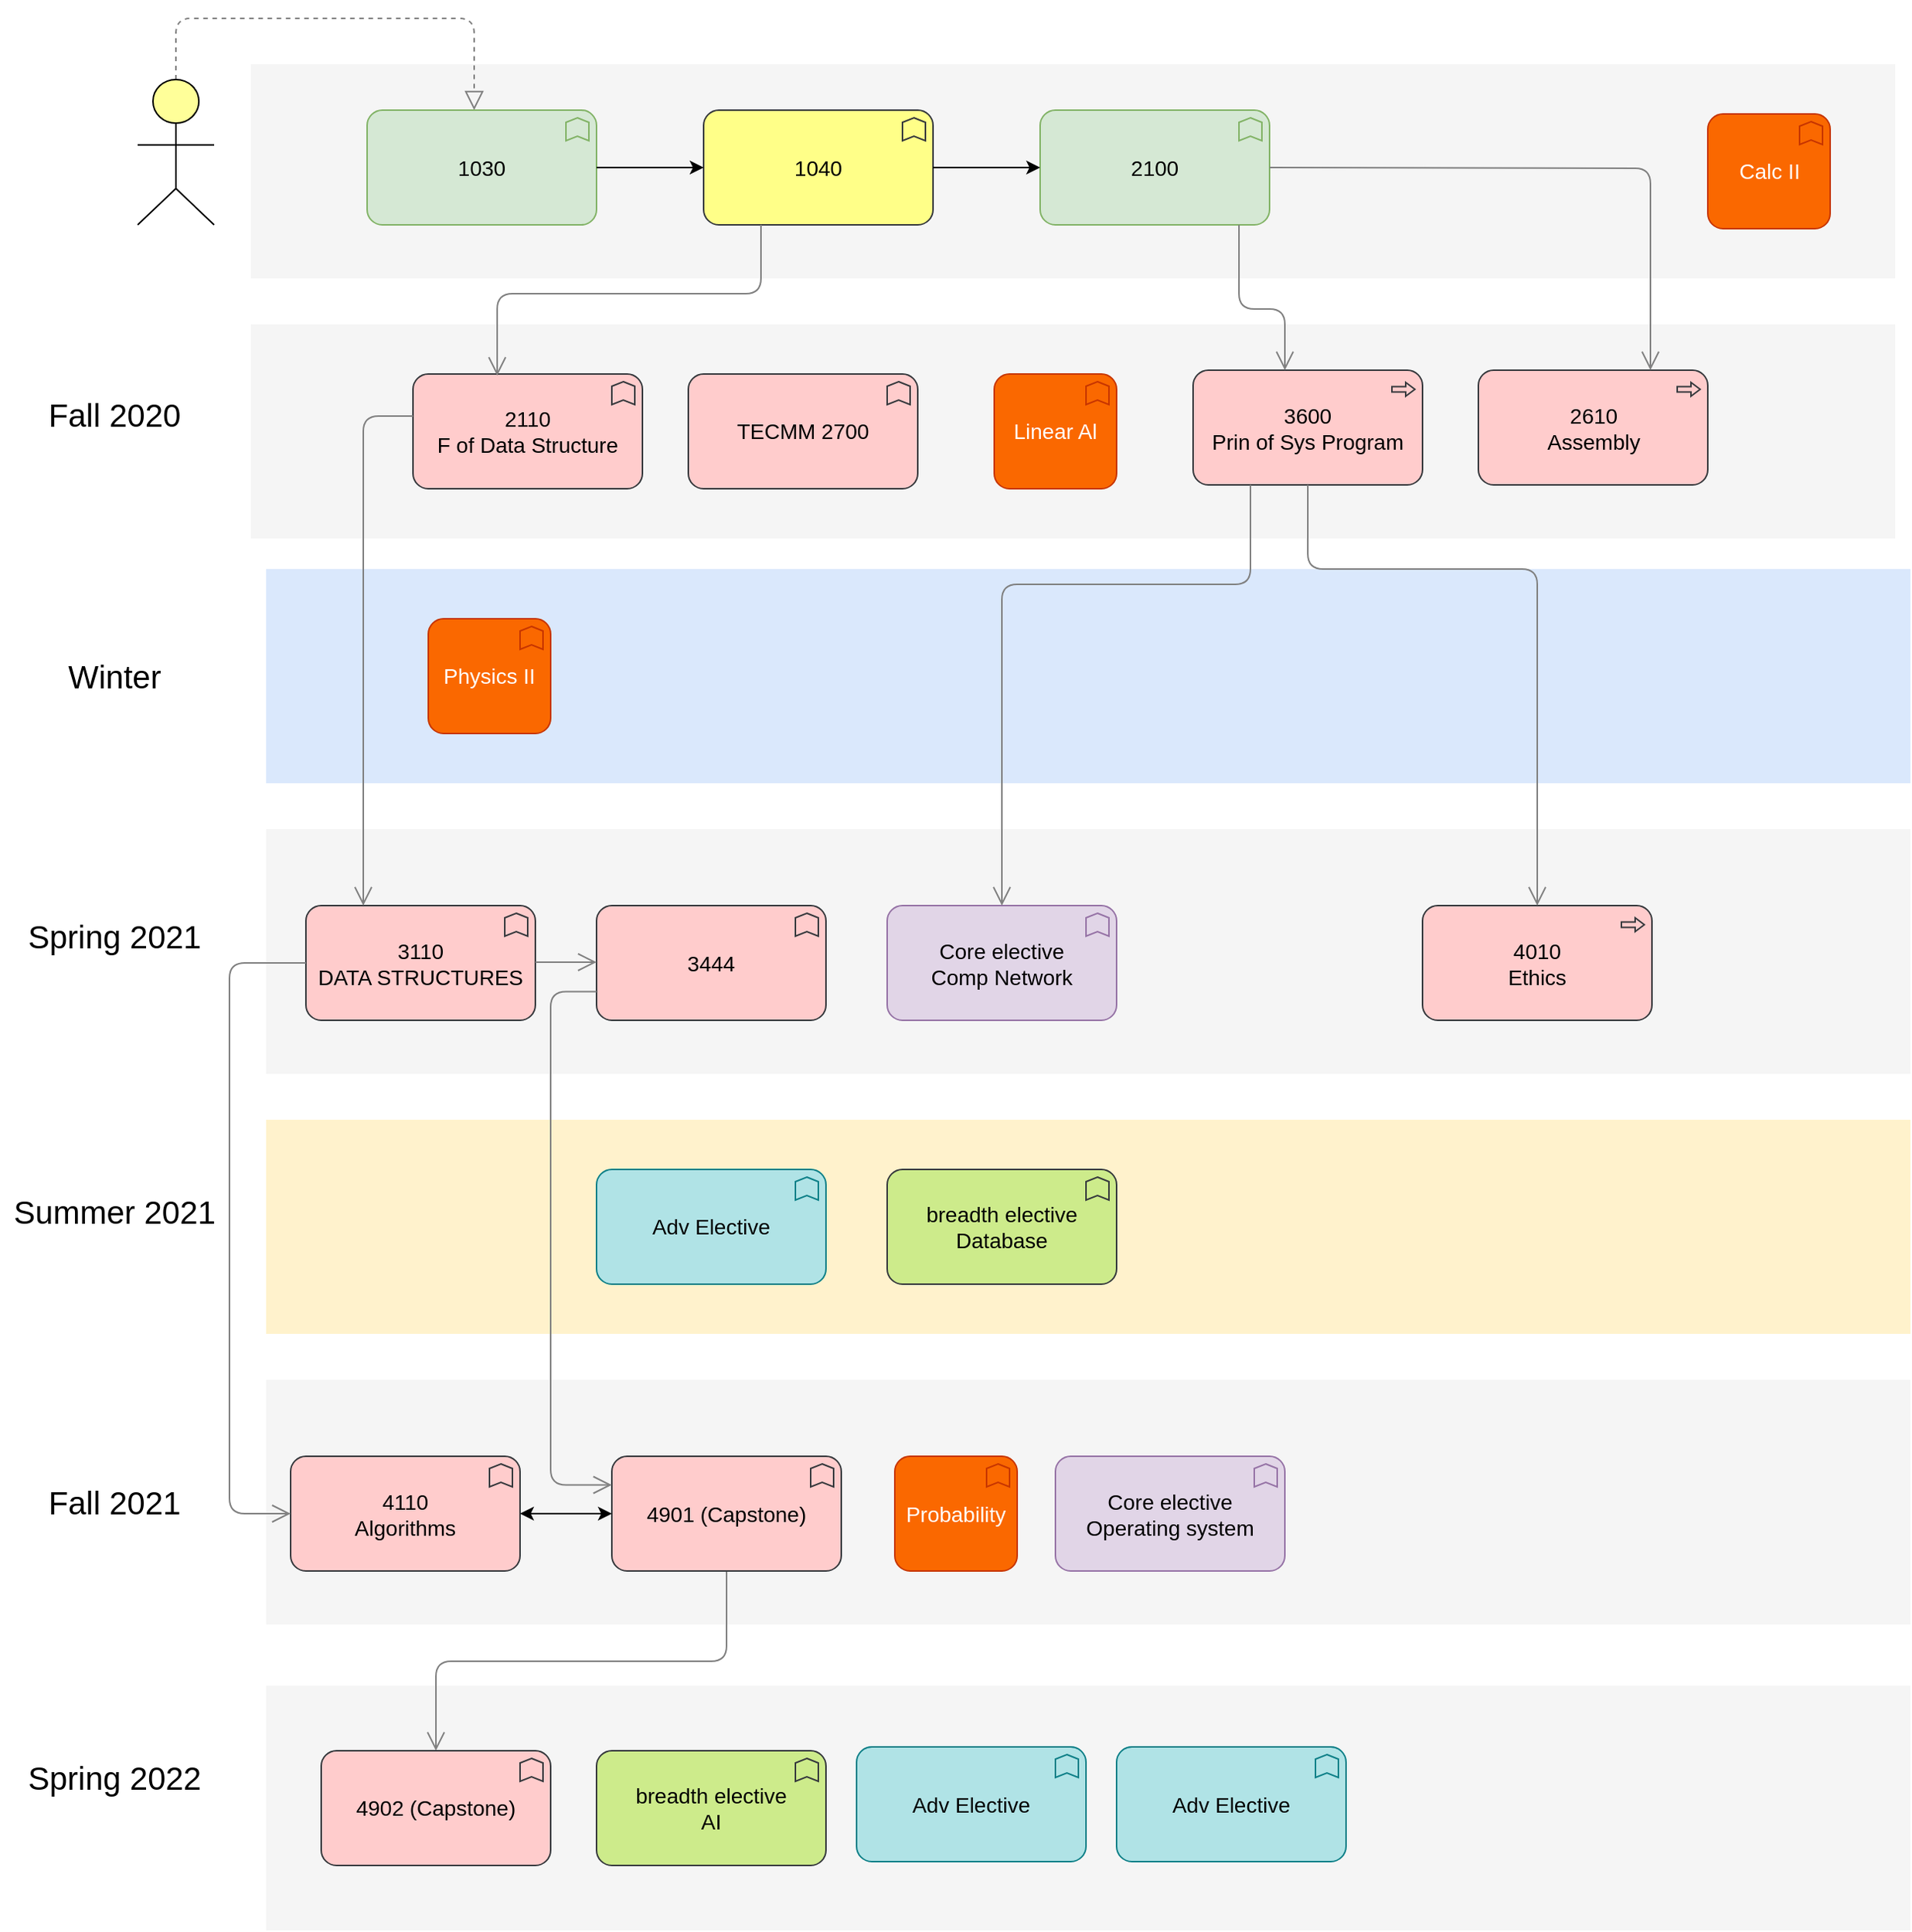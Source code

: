 <mxfile version="13.3.0" type="github">
  <diagram id="6I0OCvxSQrVGMHxT2VVA" name="Page-1">
    <mxGraphModel dx="1351" dy="1036" grid="1" gridSize="10" guides="1" tooltips="1" connect="1" arrows="1" fold="1" page="1" pageScale="1" pageWidth="850" pageHeight="1100" math="0" shadow="0">
      <root>
        <mxCell id="0" />
        <mxCell id="1" parent="0" />
        <mxCell id="nC1duATA6xiUtv2VN2Um-38" value="" style="whiteSpace=wrap;html=1;strokeColor=none;strokeWidth=1;fillColor=#dae8fc;fontSize=14;" parent="1" vertex="1">
          <mxGeometry x="194" y="490" width="1075" height="140" as="geometry" />
        </mxCell>
        <mxCell id="nC1duATA6xiUtv2VN2Um-36" value="" style="whiteSpace=wrap;html=1;strokeColor=none;strokeWidth=1;fillColor=#f5f5f5;fontSize=14;" parent="1" vertex="1">
          <mxGeometry x="194" y="1220" width="1075" height="160" as="geometry" />
        </mxCell>
        <mxCell id="nC1duATA6xiUtv2VN2Um-30" value="" style="whiteSpace=wrap;html=1;strokeColor=none;strokeWidth=1;fillColor=#FFF2CC;fontSize=14;fontColor=#ffffff;" parent="1" vertex="1">
          <mxGeometry x="194" y="850" width="1075" height="140" as="geometry" />
        </mxCell>
        <mxCell id="nC1duATA6xiUtv2VN2Um-2" value="" style="whiteSpace=wrap;html=1;strokeColor=none;strokeWidth=1;fillColor=#f5f5f5;fontSize=14;" parent="1" vertex="1">
          <mxGeometry x="184" y="160" width="1075" height="140" as="geometry" />
        </mxCell>
        <mxCell id="dKdSaXE48SgPbhcamS2K-31" value="" style="whiteSpace=wrap;html=1;strokeColor=none;strokeWidth=1;fillColor=#f5f5f5;fontSize=14;" parent="1" vertex="1">
          <mxGeometry x="194" y="660" width="1075" height="160" as="geometry" />
        </mxCell>
        <mxCell id="dKdSaXE48SgPbhcamS2K-32" value="" style="whiteSpace=wrap;html=1;strokeColor=none;strokeWidth=1;fillColor=#f5f5f5;fontSize=14;" parent="1" vertex="1">
          <mxGeometry x="184" y="330" width="1075" height="140" as="geometry" />
        </mxCell>
        <mxCell id="dKdSaXE48SgPbhcamS2K-54" value="2110&lt;br&gt;F of Data Structure" style="html=1;whiteSpace=wrap;fillColor=#ffcccc;shape=mxgraph.archimate3.application;appType=func;archiType=rounded;fontSize=14;strokeColor=#36393d;" parent="1" vertex="1">
          <mxGeometry x="290" y="362.5" width="150" height="75" as="geometry" />
        </mxCell>
        <mxCell id="dKdSaXE48SgPbhcamS2K-57" value="2610&lt;br&gt;Assembly" style="html=1;whiteSpace=wrap;fillColor=#ffcccc;shape=mxgraph.archimate3.application;appType=proc;archiType=rounded;fontSize=14;strokeColor=#36393d;" parent="1" vertex="1">
          <mxGeometry x="986.5" y="360" width="150" height="75" as="geometry" />
        </mxCell>
        <mxCell id="dKdSaXE48SgPbhcamS2K-61" style="edgeStyle=elbowEdgeStyle;rounded=1;elbow=vertical;html=1;dashed=1;startSize=10;endArrow=block;endFill=0;endSize=10;jettySize=auto;orthogonalLoop=1;strokeColor=#808080;fontSize=14;" parent="1" source="dKdSaXE48SgPbhcamS2K-62" target="nC1duATA6xiUtv2VN2Um-3" edge="1">
          <mxGeometry relative="1" as="geometry">
            <Array as="points">
              <mxPoint x="330" y="130" />
            </Array>
          </mxGeometry>
        </mxCell>
        <mxCell id="dKdSaXE48SgPbhcamS2K-62" value="" style="html=1;whiteSpace=wrap;fillColor=#ffff99;shape=mxgraph.archimate3.actor;fontSize=14;" parent="1" vertex="1">
          <mxGeometry x="110" y="170" width="50" height="95" as="geometry" />
        </mxCell>
        <mxCell id="nC1duATA6xiUtv2VN2Um-3" value="1030" style="html=1;whiteSpace=wrap;fillColor=#d5e8d4;shape=mxgraph.archimate3.application;appType=func;archiType=rounded;fontSize=14;strokeColor=#82b366;" parent="1" vertex="1">
          <mxGeometry x="260" y="190" width="150" height="75" as="geometry" />
        </mxCell>
        <mxCell id="nC1duATA6xiUtv2VN2Um-4" value="1040" style="html=1;whiteSpace=wrap;fillColor=#ffff88;shape=mxgraph.archimate3.application;appType=func;archiType=rounded;fontSize=14;strokeColor=#36393d;" parent="1" vertex="1">
          <mxGeometry x="480" y="190" width="150" height="75" as="geometry" />
        </mxCell>
        <mxCell id="nC1duATA6xiUtv2VN2Um-5" value="" style="endArrow=classic;html=1;exitX=1;exitY=0.5;exitDx=0;exitDy=0;exitPerimeter=0;entryX=0;entryY=0.5;entryDx=0;entryDy=0;entryPerimeter=0;" parent="1" source="nC1duATA6xiUtv2VN2Um-3" target="nC1duATA6xiUtv2VN2Um-4" edge="1">
          <mxGeometry width="50" height="50" relative="1" as="geometry">
            <mxPoint x="640" y="340" as="sourcePoint" />
            <mxPoint x="690" y="290" as="targetPoint" />
          </mxGeometry>
        </mxCell>
        <mxCell id="nC1duATA6xiUtv2VN2Um-6" value="2100" style="html=1;whiteSpace=wrap;fillColor=#d5e8d4;shape=mxgraph.archimate3.application;appType=func;archiType=rounded;fontSize=14;strokeColor=#82b366;" parent="1" vertex="1">
          <mxGeometry x="700" y="190" width="150" height="75" as="geometry" />
        </mxCell>
        <mxCell id="nC1duATA6xiUtv2VN2Um-8" value="" style="endArrow=classic;html=1;exitX=1;exitY=0.5;exitDx=0;exitDy=0;exitPerimeter=0;entryX=0;entryY=0.5;entryDx=0;entryDy=0;entryPerimeter=0;" parent="1" source="nC1duATA6xiUtv2VN2Um-4" target="nC1duATA6xiUtv2VN2Um-6" edge="1">
          <mxGeometry width="50" height="50" relative="1" as="geometry">
            <mxPoint x="640" y="340" as="sourcePoint" />
            <mxPoint x="690" y="290" as="targetPoint" />
          </mxGeometry>
        </mxCell>
        <mxCell id="nC1duATA6xiUtv2VN2Um-14" style="edgeStyle=elbowEdgeStyle;rounded=1;elbow=vertical;html=1;startSize=10;endArrow=open;endFill=0;endSize=10;jettySize=auto;orthogonalLoop=1;strokeColor=#808080;fontSize=14;entryX=0.367;entryY=0.015;exitX=0.25;exitY=1;exitPerimeter=0;entryDx=0;entryDy=0;entryPerimeter=0;exitDx=0;exitDy=0;" parent="1" source="nC1duATA6xiUtv2VN2Um-4" target="dKdSaXE48SgPbhcamS2K-54" edge="1">
          <mxGeometry relative="1" as="geometry">
            <Array as="points">
              <mxPoint x="365" y="310" />
            </Array>
            <mxPoint x="565.75" y="355.35" as="sourcePoint" />
            <mxPoint x="462.25" y="265" as="targetPoint" />
          </mxGeometry>
        </mxCell>
        <mxCell id="nC1duATA6xiUtv2VN2Um-15" style="edgeStyle=elbowEdgeStyle;rounded=1;elbow=vertical;html=1;startSize=10;endArrow=open;endFill=0;endSize=10;jettySize=auto;orthogonalLoop=1;strokeColor=#808080;fontSize=14;entryX=0.75;entryY=0;exitX=1;exitY=0.5;exitPerimeter=0;entryDx=0;entryDy=0;entryPerimeter=0;exitDx=0;exitDy=0;" parent="1" source="nC1duATA6xiUtv2VN2Um-6" target="dKdSaXE48SgPbhcamS2K-57" edge="1">
          <mxGeometry relative="1" as="geometry">
            <Array as="points">
              <mxPoint x="1000" y="228" />
            </Array>
            <mxPoint x="1072.5" y="310.35" as="sourcePoint" />
            <mxPoint x="969" y="220" as="targetPoint" />
          </mxGeometry>
        </mxCell>
        <mxCell id="nC1duATA6xiUtv2VN2Um-16" value="3110&lt;br&gt;DATA STRUCTURES" style="html=1;whiteSpace=wrap;fillColor=#ffcccc;shape=mxgraph.archimate3.application;appType=func;archiType=rounded;fontSize=14;strokeColor=#36393d;" parent="1" vertex="1">
          <mxGeometry x="220" y="710" width="150" height="75" as="geometry" />
        </mxCell>
        <mxCell id="nC1duATA6xiUtv2VN2Um-18" style="edgeStyle=elbowEdgeStyle;rounded=1;elbow=vertical;html=1;startSize=10;endArrow=open;endFill=0;endSize=10;jettySize=auto;orthogonalLoop=1;strokeColor=#808080;fontSize=14;entryX=0.25;entryY=0;entryDx=0;entryDy=0;entryPerimeter=0;" parent="1" target="nC1duATA6xiUtv2VN2Um-16" edge="1">
          <mxGeometry relative="1" as="geometry">
            <Array as="points">
              <mxPoint x="210" y="390" />
            </Array>
            <mxPoint x="290" y="390" as="sourcePoint" />
            <mxPoint x="240.0" y="531.125" as="targetPoint" />
          </mxGeometry>
        </mxCell>
        <mxCell id="nC1duATA6xiUtv2VN2Um-19" value="" style="whiteSpace=wrap;html=1;strokeColor=none;strokeWidth=1;fillColor=#f5f5f5;fontSize=14;" parent="1" vertex="1">
          <mxGeometry x="194" y="1020" width="1075" height="160" as="geometry" />
        </mxCell>
        <mxCell id="nC1duATA6xiUtv2VN2Um-20" value="3444" style="html=1;whiteSpace=wrap;fillColor=#ffcccc;shape=mxgraph.archimate3.application;appType=func;archiType=rounded;fontSize=14;strokeColor=#36393d;" parent="1" vertex="1">
          <mxGeometry x="410" y="710" width="150" height="75" as="geometry" />
        </mxCell>
        <mxCell id="nC1duATA6xiUtv2VN2Um-21" style="edgeStyle=elbowEdgeStyle;rounded=1;elbow=vertical;html=1;startSize=10;endArrow=open;endFill=0;endSize=10;jettySize=auto;orthogonalLoop=1;strokeColor=#808080;fontSize=14;entryX=0;entryY=0.5;entryDx=0;entryDy=0;entryPerimeter=0;" parent="1" target="nC1duATA6xiUtv2VN2Um-20" edge="1">
          <mxGeometry relative="1" as="geometry">
            <Array as="points">
              <mxPoint x="390" y="747" />
            </Array>
            <mxPoint x="370" y="747" as="sourcePoint" />
            <mxPoint x="230.0" y="741.125" as="targetPoint" />
          </mxGeometry>
        </mxCell>
        <mxCell id="nC1duATA6xiUtv2VN2Um-22" value="3600&lt;br&gt;Prin of Sys Program" style="html=1;whiteSpace=wrap;fillColor=#ffcccc;shape=mxgraph.archimate3.application;appType=proc;archiType=rounded;fontSize=14;strokeColor=#36393d;" parent="1" vertex="1">
          <mxGeometry x="800" y="360" width="150" height="75" as="geometry" />
        </mxCell>
        <mxCell id="nC1duATA6xiUtv2VN2Um-23" style="edgeStyle=elbowEdgeStyle;rounded=1;elbow=vertical;html=1;startSize=10;endArrow=open;endFill=0;endSize=10;jettySize=auto;orthogonalLoop=1;strokeColor=#808080;fontSize=14;entryX=0.367;entryY=0.015;entryDx=0;entryDy=0;entryPerimeter=0;" parent="1" source="nC1duATA6xiUtv2VN2Um-6" edge="1">
          <mxGeometry relative="1" as="geometry">
            <Array as="points">
              <mxPoint x="830" y="320" />
            </Array>
            <mxPoint x="975.95" y="263.88" as="sourcePoint" />
            <mxPoint x="860" y="360.005" as="targetPoint" />
          </mxGeometry>
        </mxCell>
        <mxCell id="nC1duATA6xiUtv2VN2Um-24" value="4010&lt;br&gt;Ethics" style="html=1;whiteSpace=wrap;fillColor=#ffcccc;shape=mxgraph.archimate3.application;appType=proc;archiType=rounded;fontSize=14;strokeColor=#36393d;" parent="1" vertex="1">
          <mxGeometry x="950" y="710" width="150" height="75" as="geometry" />
        </mxCell>
        <mxCell id="nC1duATA6xiUtv2VN2Um-25" style="edgeStyle=elbowEdgeStyle;rounded=1;elbow=vertical;html=1;startSize=10;endArrow=open;endFill=0;endSize=10;jettySize=auto;orthogonalLoop=1;strokeColor=#808080;fontSize=14;entryX=0.5;entryY=0;entryDx=0;entryDy=0;entryPerimeter=0;exitX=0.5;exitY=1;exitDx=0;exitDy=0;exitPerimeter=0;" parent="1" source="nC1duATA6xiUtv2VN2Um-22" target="nC1duATA6xiUtv2VN2Um-24" edge="1">
          <mxGeometry relative="1" as="geometry">
            <Array as="points">
              <mxPoint x="900" y="490" />
            </Array>
            <mxPoint x="830" y="435" as="sourcePoint" />
            <mxPoint x="860" y="530.005" as="targetPoint" />
          </mxGeometry>
        </mxCell>
        <mxCell id="nC1duATA6xiUtv2VN2Um-27" style="edgeStyle=elbowEdgeStyle;rounded=1;elbow=vertical;html=1;startSize=10;endArrow=open;endFill=0;endSize=10;jettySize=auto;orthogonalLoop=1;strokeColor=#808080;fontSize=14;entryX=0.5;entryY=0;entryDx=0;entryDy=0;entryPerimeter=0;exitX=0.5;exitY=1;exitDx=0;exitDy=0;exitPerimeter=0;" parent="1" source="nC1duATA6xiUtv2VN2Um-55" edge="1">
          <mxGeometry relative="1" as="geometry">
            <Array as="points" />
            <mxPoint x="430" y="1200" as="sourcePoint" />
            <mxPoint x="305" y="1262.5" as="targetPoint" />
          </mxGeometry>
        </mxCell>
        <mxCell id="nC1duATA6xiUtv2VN2Um-28" value="&lt;font style=&quot;font-size: 21px&quot;&gt;Fall 2020&lt;/font&gt;" style="text;html=1;strokeColor=none;fillColor=none;align=center;verticalAlign=middle;whiteSpace=wrap;rounded=0;opacity=50;" parent="1" vertex="1">
          <mxGeometry x="20" y="369" width="150" height="40" as="geometry" />
        </mxCell>
        <mxCell id="nC1duATA6xiUtv2VN2Um-31" value="&lt;font style=&quot;font-size: 21px&quot;&gt;Winter&lt;/font&gt;" style="text;html=1;strokeColor=none;fillColor=none;align=center;verticalAlign=middle;whiteSpace=wrap;rounded=0;opacity=50;" parent="1" vertex="1">
          <mxGeometry x="20" y="540" width="150" height="40" as="geometry" />
        </mxCell>
        <mxCell id="nC1duATA6xiUtv2VN2Um-32" value="TECMM 2700" style="html=1;whiteSpace=wrap;fillColor=#ffcccc;shape=mxgraph.archimate3.application;appType=func;archiType=rounded;fontSize=14;strokeColor=#36393d;" parent="1" vertex="1">
          <mxGeometry x="470" y="362.5" width="150" height="75" as="geometry" />
        </mxCell>
        <mxCell id="nC1duATA6xiUtv2VN2Um-33" value="&lt;font style=&quot;font-size: 21px&quot;&gt;Spring 2021&lt;/font&gt;" style="text;html=1;strokeColor=none;fillColor=none;align=center;verticalAlign=middle;whiteSpace=wrap;rounded=0;opacity=50;" parent="1" vertex="1">
          <mxGeometry x="20" y="710" width="150" height="40" as="geometry" />
        </mxCell>
        <mxCell id="nC1duATA6xiUtv2VN2Um-34" value="&lt;font style=&quot;font-size: 21px&quot;&gt;Summer 2021&lt;/font&gt;" style="text;html=1;strokeColor=none;fillColor=none;align=center;verticalAlign=middle;whiteSpace=wrap;rounded=0;opacity=50;" parent="1" vertex="1">
          <mxGeometry x="20" y="890" width="150" height="40" as="geometry" />
        </mxCell>
        <mxCell id="nC1duATA6xiUtv2VN2Um-35" value="&lt;font style=&quot;font-size: 21px&quot;&gt;Fall 2021&lt;/font&gt;" style="text;html=1;strokeColor=none;fillColor=none;align=center;verticalAlign=middle;whiteSpace=wrap;rounded=0;opacity=50;" parent="1" vertex="1">
          <mxGeometry x="20" y="1080" width="150" height="40" as="geometry" />
        </mxCell>
        <mxCell id="nC1duATA6xiUtv2VN2Um-37" value="&lt;font style=&quot;font-size: 21px&quot;&gt;Spring 2022&lt;/font&gt;" style="text;html=1;strokeColor=none;fillColor=none;align=center;verticalAlign=middle;whiteSpace=wrap;rounded=0;opacity=50;" parent="1" vertex="1">
          <mxGeometry x="20" y="1260" width="150" height="40" as="geometry" />
        </mxCell>
        <mxCell id="nC1duATA6xiUtv2VN2Um-39" value="Core elective&lt;br&gt;Comp Network" style="html=1;whiteSpace=wrap;fillColor=#e1d5e7;shape=mxgraph.archimate3.application;appType=func;archiType=rounded;fontSize=14;strokeColor=#9673a6;" parent="1" vertex="1">
          <mxGeometry x="600" y="710" width="150" height="75" as="geometry" />
        </mxCell>
        <mxCell id="nC1duATA6xiUtv2VN2Um-40" value="Adv Elective" style="html=1;whiteSpace=wrap;fillColor=#b0e3e6;shape=mxgraph.archimate3.application;appType=func;archiType=rounded;fontSize=14;strokeColor=#0e8088;" parent="1" vertex="1">
          <mxGeometry x="410" y="882.5" width="150" height="75" as="geometry" />
        </mxCell>
        <mxCell id="nC1duATA6xiUtv2VN2Um-45" value="4110&lt;br&gt;Algorithms" style="html=1;whiteSpace=wrap;fillColor=#ffcccc;shape=mxgraph.archimate3.application;appType=func;archiType=rounded;fontSize=14;strokeColor=#36393d;" parent="1" vertex="1">
          <mxGeometry x="210" y="1070" width="150" height="75" as="geometry" />
        </mxCell>
        <mxCell id="nC1duATA6xiUtv2VN2Um-46" style="edgeStyle=elbowEdgeStyle;rounded=1;elbow=horizontal;html=1;startSize=10;endArrow=open;endFill=0;endSize=10;jettySize=auto;orthogonalLoop=1;strokeColor=#808080;fontSize=14;entryX=0;entryY=0.5;entryDx=0;entryDy=0;entryPerimeter=0;exitX=0;exitY=0.5;exitDx=0;exitDy=0;exitPerimeter=0;" parent="1" source="nC1duATA6xiUtv2VN2Um-16" target="nC1duATA6xiUtv2VN2Um-45" edge="1">
          <mxGeometry relative="1" as="geometry">
            <Array as="points">
              <mxPoint x="170" y="940" />
            </Array>
            <mxPoint x="210" y="750" as="sourcePoint" />
            <mxPoint x="220.0" y="937.5" as="targetPoint" />
          </mxGeometry>
        </mxCell>
        <mxCell id="nC1duATA6xiUtv2VN2Um-49" value="Core elective&lt;br&gt;Operating system" style="html=1;whiteSpace=wrap;fillColor=#e1d5e7;shape=mxgraph.archimate3.application;appType=func;archiType=rounded;fontSize=14;strokeColor=#9673a6;" parent="1" vertex="1">
          <mxGeometry x="710" y="1070" width="150" height="75" as="geometry" />
        </mxCell>
        <mxCell id="nC1duATA6xiUtv2VN2Um-50" value="breadth elective&lt;br&gt;Database" style="html=1;whiteSpace=wrap;shape=mxgraph.archimate3.application;appType=func;archiType=rounded;fontSize=14;fillColor=#cdeb8b;strokeColor=#36393d;" parent="1" vertex="1">
          <mxGeometry x="600" y="882.5" width="150" height="75" as="geometry" />
        </mxCell>
        <mxCell id="nC1duATA6xiUtv2VN2Um-51" value="breadth elective&lt;br&gt;AI" style="html=1;whiteSpace=wrap;fillColor=#cdeb8b;shape=mxgraph.archimate3.application;appType=func;archiType=rounded;fontSize=14;strokeColor=#36393d;" parent="1" vertex="1">
          <mxGeometry x="410" y="1262.5" width="150" height="75" as="geometry" />
        </mxCell>
        <mxCell id="nC1duATA6xiUtv2VN2Um-52" value="Adv Elective" style="html=1;whiteSpace=wrap;fillColor=#b0e3e6;shape=mxgraph.archimate3.application;appType=func;archiType=rounded;fontSize=14;strokeColor=#0e8088;" parent="1" vertex="1">
          <mxGeometry x="580" y="1260" width="150" height="75" as="geometry" />
        </mxCell>
        <mxCell id="nC1duATA6xiUtv2VN2Um-53" value="Adv Elective" style="html=1;whiteSpace=wrap;fillColor=#b0e3e6;shape=mxgraph.archimate3.application;appType=func;archiType=rounded;fontSize=14;strokeColor=#0e8088;" parent="1" vertex="1">
          <mxGeometry x="750" y="1260" width="150" height="75" as="geometry" />
        </mxCell>
        <mxCell id="nC1duATA6xiUtv2VN2Um-55" value="4901 (Capstone)" style="html=1;whiteSpace=wrap;fillColor=#ffcccc;shape=mxgraph.archimate3.application;appType=func;archiType=rounded;fontSize=14;strokeColor=#36393d;" parent="1" vertex="1">
          <mxGeometry x="420" y="1070" width="150" height="75" as="geometry" />
        </mxCell>
        <mxCell id="nC1duATA6xiUtv2VN2Um-56" style="edgeStyle=elbowEdgeStyle;rounded=1;elbow=vertical;html=1;startSize=10;endArrow=open;endFill=0;endSize=10;jettySize=auto;orthogonalLoop=1;strokeColor=#808080;fontSize=14;entryX=0;entryY=0.25;entryDx=0;entryDy=0;entryPerimeter=0;exitX=0;exitY=0.75;exitDx=0;exitDy=0;exitPerimeter=0;" parent="1" source="nC1duATA6xiUtv2VN2Um-20" target="nC1duATA6xiUtv2VN2Um-55" edge="1">
          <mxGeometry relative="1" as="geometry">
            <Array as="points">
              <mxPoint x="380" y="920" />
              <mxPoint x="330" y="1020" />
            </Array>
            <mxPoint x="230" y="757.5" as="sourcePoint" />
            <mxPoint x="220" y="937.5" as="targetPoint" />
          </mxGeometry>
        </mxCell>
        <mxCell id="nC1duATA6xiUtv2VN2Um-60" value="" style="endArrow=classic;startArrow=classic;html=1;exitX=1;exitY=0.5;exitDx=0;exitDy=0;exitPerimeter=0;entryX=0;entryY=0.5;entryDx=0;entryDy=0;entryPerimeter=0;" parent="1" source="nC1duATA6xiUtv2VN2Um-45" target="nC1duATA6xiUtv2VN2Um-55" edge="1">
          <mxGeometry width="50" height="50" relative="1" as="geometry">
            <mxPoint x="580" y="940" as="sourcePoint" />
            <mxPoint x="630" y="890" as="targetPoint" />
          </mxGeometry>
        </mxCell>
        <mxCell id="nC1duATA6xiUtv2VN2Um-64" style="edgeStyle=elbowEdgeStyle;rounded=1;elbow=vertical;html=1;startSize=10;endArrow=open;endFill=0;endSize=10;jettySize=auto;orthogonalLoop=1;strokeColor=#808080;fontSize=14;entryX=0.5;entryY=0;entryDx=0;entryDy=0;entryPerimeter=0;exitX=0.25;exitY=1;exitDx=0;exitDy=0;exitPerimeter=0;" parent="1" source="nC1duATA6xiUtv2VN2Um-22" target="nC1duATA6xiUtv2VN2Um-39" edge="1">
          <mxGeometry relative="1" as="geometry">
            <Array as="points">
              <mxPoint x="910" y="500" />
            </Array>
            <mxPoint x="885" y="445.0" as="sourcePoint" />
            <mxPoint x="885" y="720.0" as="targetPoint" />
          </mxGeometry>
        </mxCell>
        <mxCell id="nC1duATA6xiUtv2VN2Um-65" value="4902 (Capstone)" style="html=1;whiteSpace=wrap;fillColor=#ffcccc;shape=mxgraph.archimate3.application;appType=func;archiType=rounded;fontSize=14;strokeColor=#36393d;" parent="1" vertex="1">
          <mxGeometry x="230" y="1262.5" width="150" height="75" as="geometry" />
        </mxCell>
        <mxCell id="QC8opKdo3LrbvCKmcCdu-1" value="Calc II" style="html=1;whiteSpace=wrap;fillColor=#fa6800;shape=mxgraph.archimate3.application;appType=func;archiType=rounded;fontSize=14;strokeColor=#C73500;fontColor=#ffffff;" vertex="1" parent="1">
          <mxGeometry x="1136.5" y="192.5" width="80" height="75" as="geometry" />
        </mxCell>
        <mxCell id="QC8opKdo3LrbvCKmcCdu-2" value="Probability" style="html=1;whiteSpace=wrap;fillColor=#fa6800;shape=mxgraph.archimate3.application;appType=func;archiType=rounded;fontSize=14;strokeColor=#C73500;fontColor=#ffffff;" vertex="1" parent="1">
          <mxGeometry x="605" y="1070" width="80" height="75" as="geometry" />
        </mxCell>
        <mxCell id="QC8opKdo3LrbvCKmcCdu-3" value="Linear Al" style="html=1;whiteSpace=wrap;fillColor=#fa6800;shape=mxgraph.archimate3.application;appType=func;archiType=rounded;fontSize=14;strokeColor=#C73500;fontColor=#ffffff;" vertex="1" parent="1">
          <mxGeometry x="670" y="362.5" width="80" height="75" as="geometry" />
        </mxCell>
        <mxCell id="QC8opKdo3LrbvCKmcCdu-4" value="Physics II" style="html=1;whiteSpace=wrap;fillColor=#fa6800;shape=mxgraph.archimate3.application;appType=func;archiType=rounded;fontSize=14;strokeColor=#C73500;fontColor=#ffffff;" vertex="1" parent="1">
          <mxGeometry x="300" y="522.5" width="80" height="75" as="geometry" />
        </mxCell>
      </root>
    </mxGraphModel>
  </diagram>
</mxfile>
